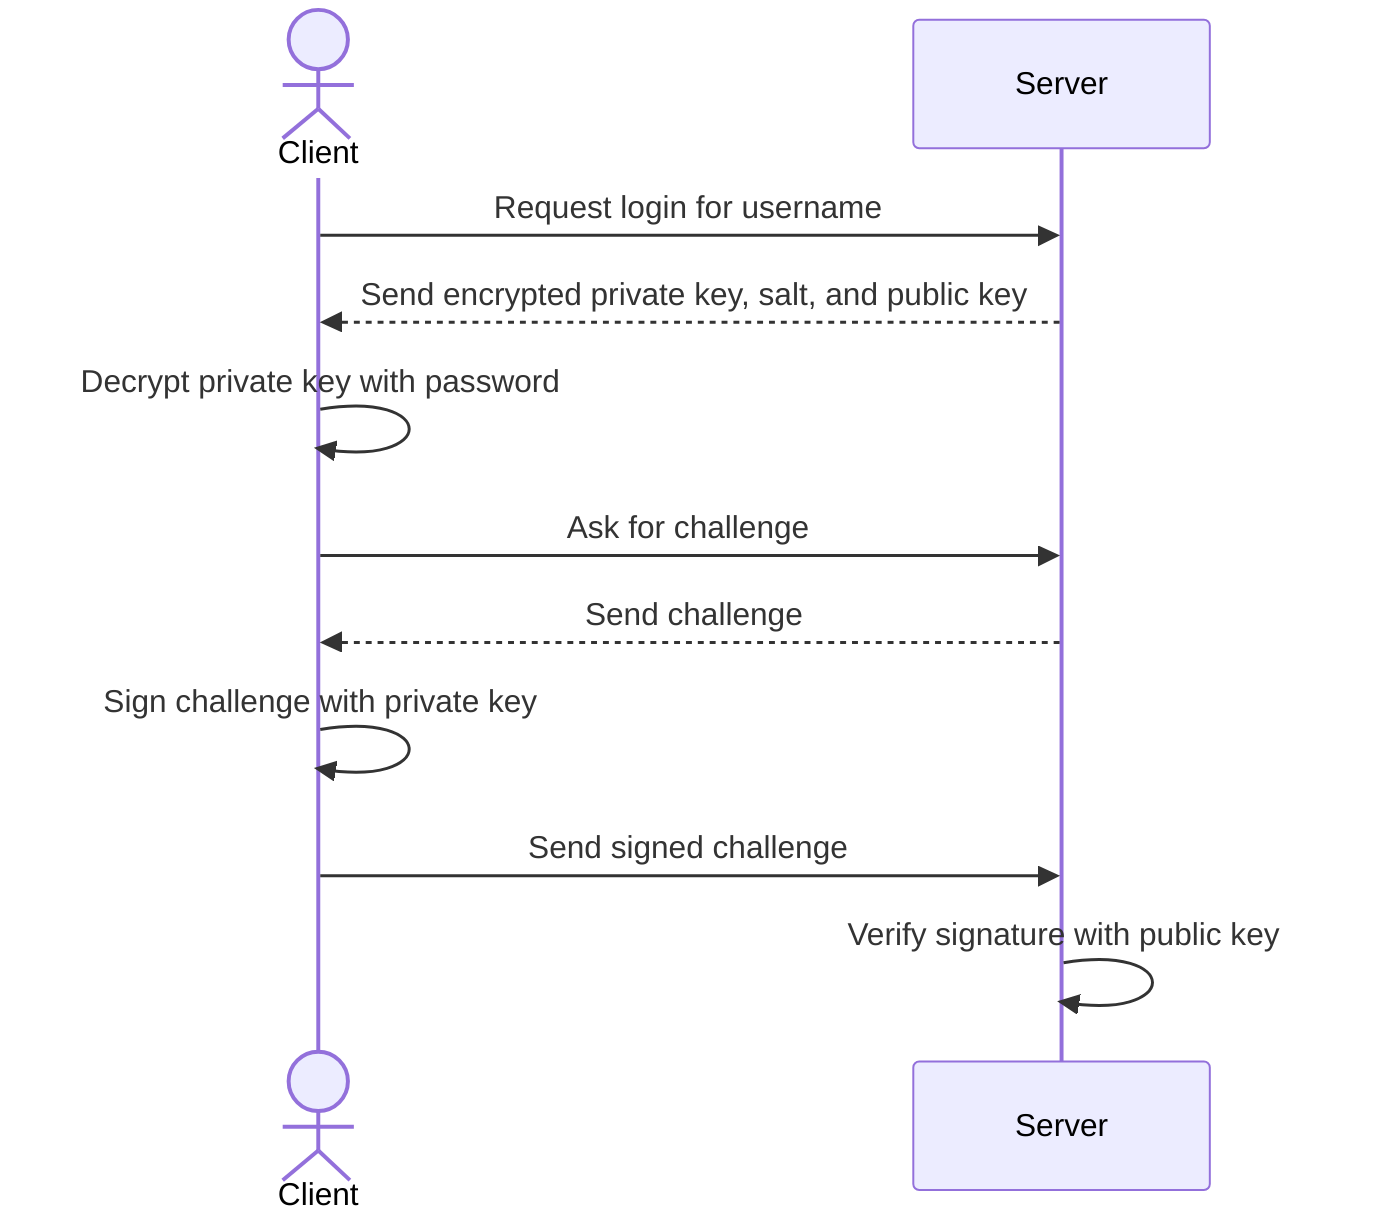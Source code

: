 sequenceDiagram
    actor C as Client
    participant S as Server

    C->>S: Request login for username
    S-->>C: Send encrypted private key, salt, and public key

    C->>C: Decrypt private key with password

    C->>S: Ask for challenge
    S-->>C: Send challenge
    C->>C: Sign challenge with private key
    C->>S: Send signed challenge
    S->>S: Verify signature with public key
